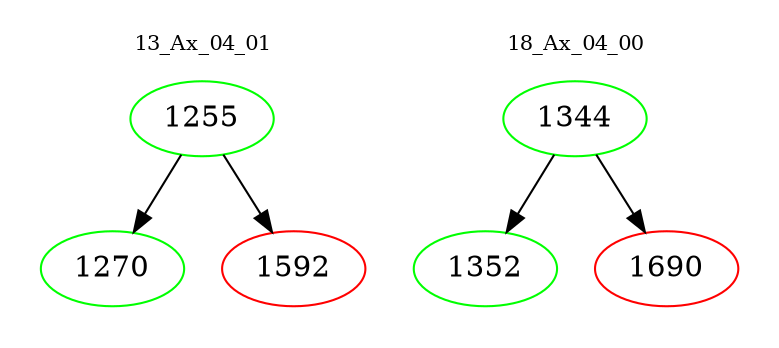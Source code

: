 digraph{
subgraph cluster_0 {
color = white
label = "13_Ax_04_01";
fontsize=10;
T0_1255 [label="1255", color="green"]
T0_1255 -> T0_1270 [color="black"]
T0_1270 [label="1270", color="green"]
T0_1255 -> T0_1592 [color="black"]
T0_1592 [label="1592", color="red"]
}
subgraph cluster_1 {
color = white
label = "18_Ax_04_00";
fontsize=10;
T1_1344 [label="1344", color="green"]
T1_1344 -> T1_1352 [color="black"]
T1_1352 [label="1352", color="green"]
T1_1344 -> T1_1690 [color="black"]
T1_1690 [label="1690", color="red"]
}
}

